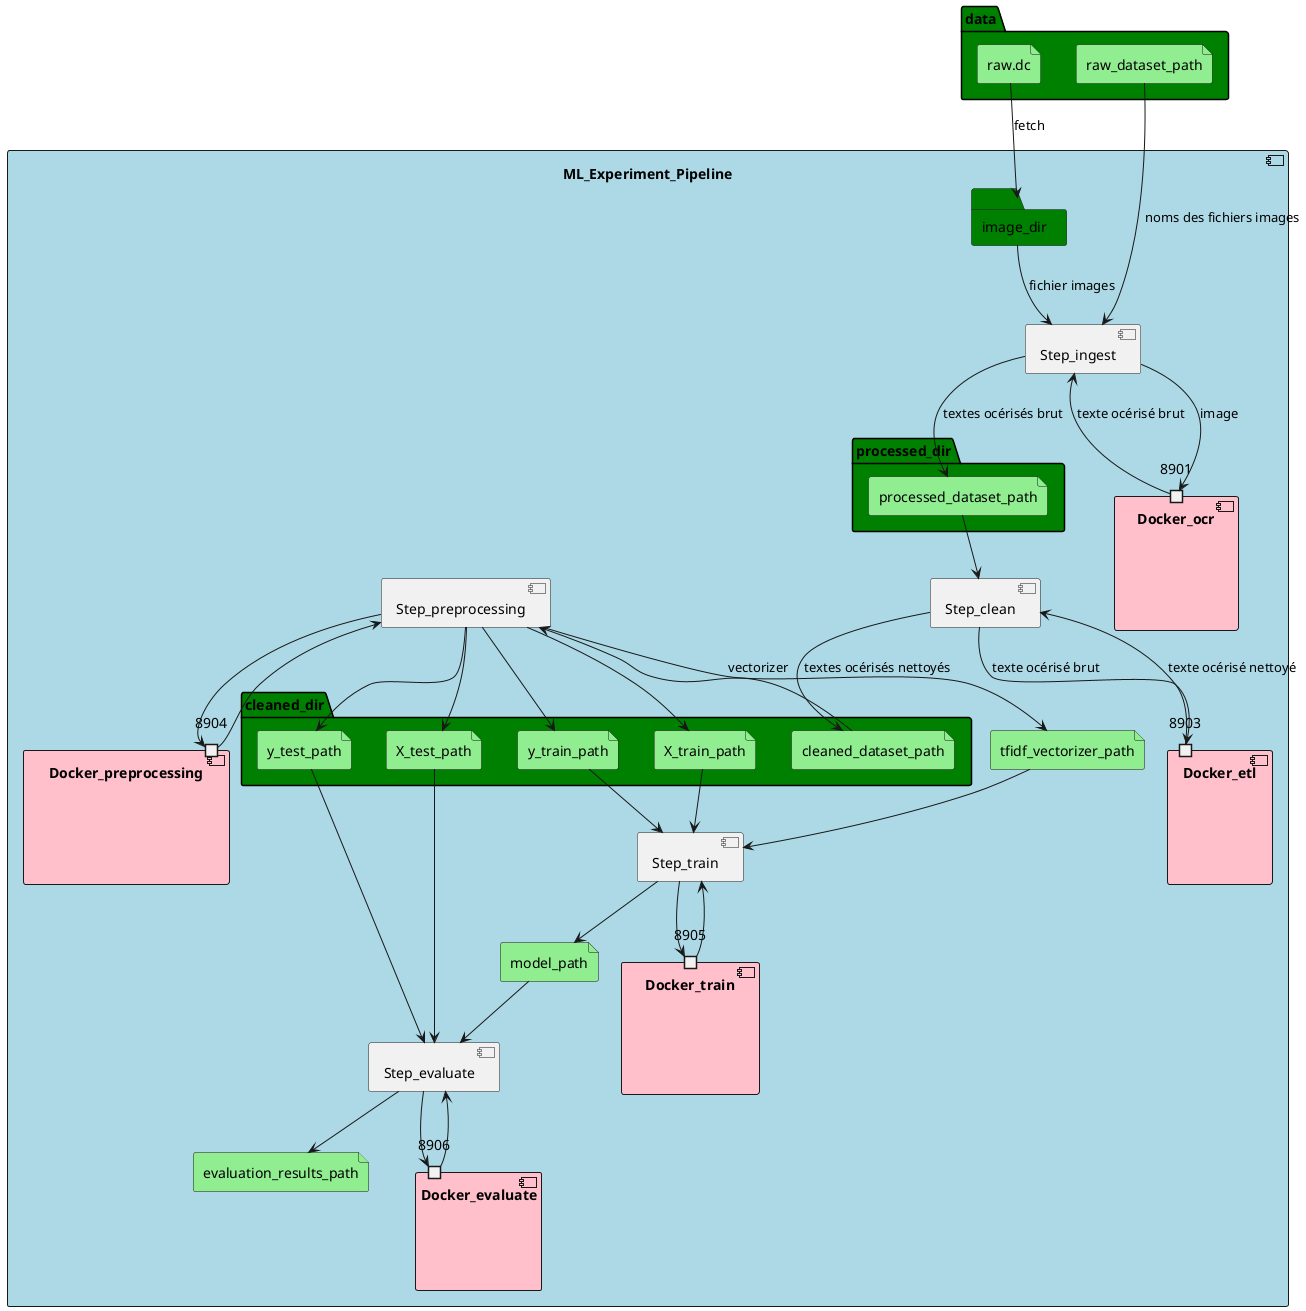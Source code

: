 @startuml

' left to right direction 

folder data  #green {
  file "raw.dc" #lightgreen
  file raw_dataset_path #lightgreen
}

[ML_Experiment_Pipeline]
component ML_Experiment_Pipeline #lightblue {
  folder image_dir #green
  
  folder processed_dir #green {
    file processed_dataset_path #lightgreen
  }
  
  folder cleaned_dir #green {
    file cleaned_dataset_path  #lightgreen
    file X_train_path #lightgreen
    file X_test_path #lightgreen
    file y_train_path #lightgreen
    file y_test_path #lightgreen
    file X_test_path #lightgreen
    file y_test_path #lightgreen
    }

  file tfidf_vectorizer_path #lightgreen

  file model_path #lightgreen
  file evaluation_results_path #lightgreen

  [Step_ingest]
  component Step_ingest {
  }

  [Docker_ocr] 
  component Docker_ocr #pink {
    portin 8901
  }

  [Step_clean]
  component Step_ingest {
  }

  [Docker_etl]
  component Docker_etl  #pink {
    port 8903
  }

  [Step_preprocessing]
  component Step_preprocessing {
  }

  [Docker_preprocessing]
  component Docker_preprocessing  #pink {
    port 8904
  }

  [Step_train]
  component Step_train {
  }

  [Docker_train]
  component Docker_train  #pink {
    port 8905
  }

  [Step_evaluate]
  component Step_evaluate {
  }

  [Docker_evaluate]
  component Docker_evaluate  #pink {
    port 8906
  }

}

[raw.dc] --> image_dir : fetch
[raw_dataset_path] --> Step_ingest : noms des fichiers images
image_dir --> Step_ingest : fichier images
Step_ingest --> 8901 : image
Step_ingest <-- 8901 : texte océrisé brut
Step_ingest --> processed_dataset_path : textes océrisés brut

processed_dataset_path --> Step_clean
Step_clean --> 8903 : texte océrisé brut
Step_clean <-- 8903 : texte océrisé nettoyé
Step_clean --> cleaned_dataset_path : textes océrisés nettoyés

cleaned_dataset_path --> Step_preprocessing
Step_preprocessing --> 8904
Step_preprocessing <-- 8904
Step_preprocessing --> tfidf_vectorizer_path : vectorizer
Step_preprocessing --> X_train_path
Step_preprocessing --> y_train_path
Step_preprocessing --> X_test_path
Step_preprocessing --> y_test_path

tfidf_vectorizer_path --> Step_train
X_train_path --> Step_train
y_train_path --> Step_train
Step_train --> 8905
Step_train <-- 8905
Step_train --> model_path

X_test_path --> Step_evaluate
y_test_path --> Step_evaluate
model_path --> Step_evaluate
Step_evaluate --> 8906
Step_evaluate <-- 8906
Step_evaluate --> evaluation_results_path

@enduml